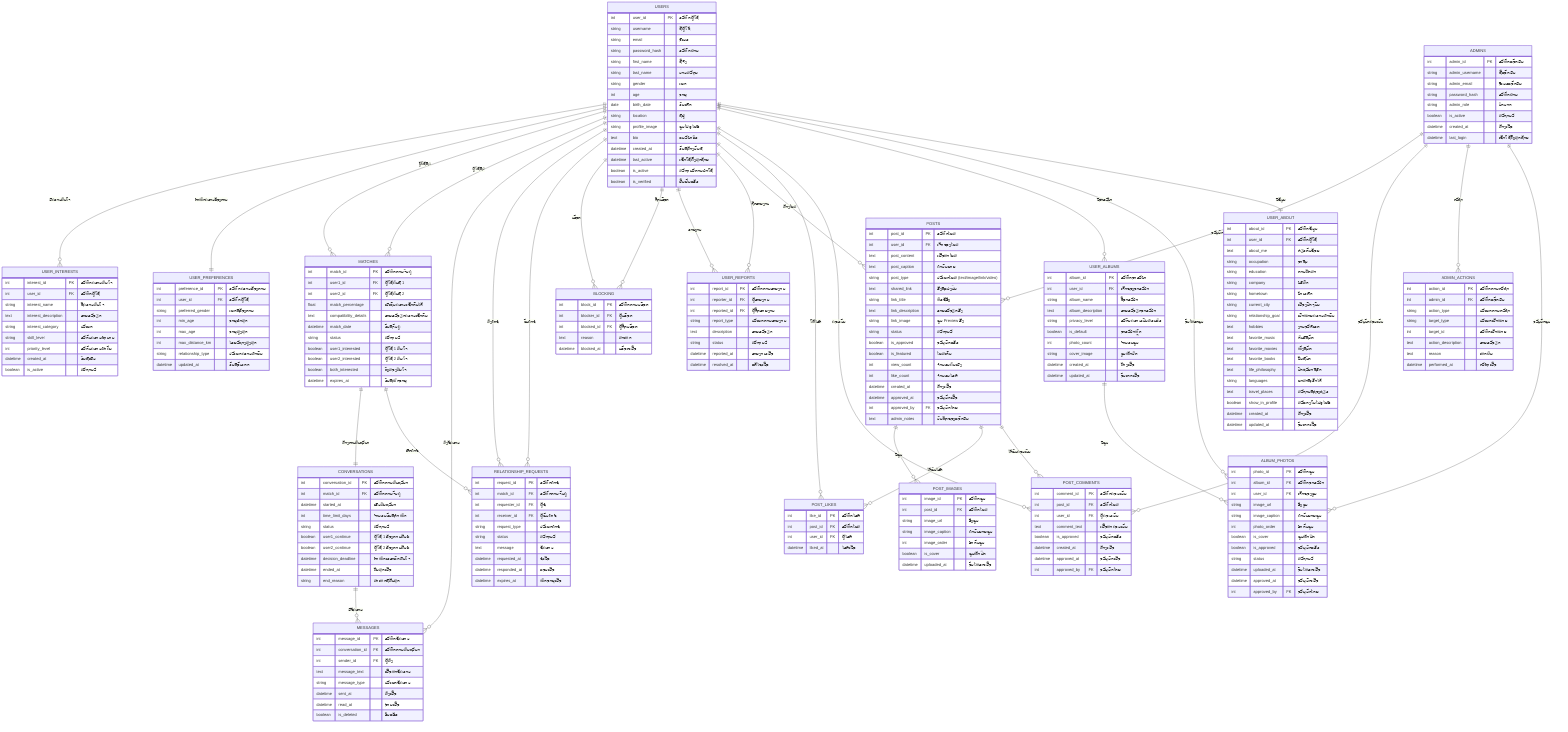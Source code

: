 erDiagram
    %% ລະບົບຫາຄູ່ຮັກ - LOVE MATCHING SYSTEM
    
    USERS {
        int user_id PK "ລະຫັດຜູ້ໃຊ້"
        string username "ຊື່ຜູ້ໃຊ້"
        string email "ອີເມວ"
        string password_hash "ລະຫັດຜ່ານ"
        string first_name "ຊື່ຈິງ"
        string last_name "ນາມສະກຸນ"
        string gender "ເພດ"
        int age "ອາຍຸ"
        date birth_date "ວັນເກີດ"
        string location "ທີ່ຢູ່"
        string profile_image "ຮູບໂປຣໄຟລ໌"
        text bio "ແນະນຳຕົວ"
        datetime created_at "ວັນທີ່ສ້າງບັນຊີ"
        datetime last_active "ເຂົ້າໃຊ້ຄັ້ງສຸດທ້າຍ"
        boolean is_active "ສະຖານະການນຳໃຊ້"
        boolean is_verified "ຢືນຢັນແລ້ວ"
    }
    
    USER_INTERESTS {
        int interest_id PK "ລະຫັດຄວາມສົນໃຈ"
        int user_id FK "ລະຫັດຜູ້ໃຊ້"
        string interest_name "ຊື່ຄວາມສົນໃຈ"
        text interest_description "ລາຍລະອຽດ"
        string interest_category "ປະເພດ"
        string skill_level "ລະດັບຄວາມຊຳນານ"
        int priority_level "ລະດັບຄວາມສຳຄັນ"
        datetime created_at "ວັນທີ່ເພີ່ມ"
        boolean is_active "ສະຖານະ"
    }
    
    USER_PREFERENCES {
        int preference_id PK "ລະຫັດຄວາມຕ້ອງການ"
        int user_id FK "ລະຫັດຜູ້ໃຊ້"
        string preferred_gender "ເພດທີ່ຕ້ອງການ"
        int min_age "ອາຍຸຕ່ຳສຸດ"
        int max_age "ອາຍຸສູງສຸດ"
        int max_distance_km "ໄລຍະທາງສູງສຸດ"
        string relationship_type "ປະເພດຄວາມສຳພັນ"
        datetime updated_at "ວັນທີ່ອັບເດດ"
    }
    
    MATCHES {
        int match_id PK "ລະຫັດການຈັບຄູ່"
        int user1_id FK "ຜູ້ໃຊ້ຄົນທີ່ 1"
        int user2_id FK "ຜູ້ໃຊ້ຄົນທີ່ 2"
        float match_percentage "ເປີເຊັນຄວາມເຂົ້າກັນໄດ້"
        text compatibility_details "ລາຍລະອຽດຄວາມເຂົ້າກັນ"
        datetime match_date "ວັນທີ່ຈັບຄູ່"
        string status "ສະຖານະ"
        boolean user1_interested "ຜູ້ໃຊ້ 1 ສົນໃຈ"
        boolean user2_interested "ຜູ້ໃຊ້ 2 ສົນໃຈ"
        boolean both_interested "ທັງສອງສົນໃຈ"
        datetime expires_at "ວັນທີ່ໝົດອາຍຸ"
    }
    
    CONVERSATIONS {
        int conversation_id PK "ລະຫັດການສົນທະນາ"
        int match_id FK "ລະຫັດການຈັບຄູ່"
        datetime started_at "ເລີ່ມສົນທະນາ"
        int time_limit_days "ຈຳນວນວັນທີ່ກຳໜົດ"
        string status "ສະຖານະ"
        boolean user1_continue "ຜູ້ໃຊ້ 1 ຕ້ອງການສືບຕໍ່"
        boolean user2_continue "ຜູ້ໃຊ້ 2 ຕ້ອງການສືບຕໍ່"
        datetime decision_deadline "ກຳໜົດເວລາຕັດສິນໃຈ"
        datetime ended_at "ສິ້ນສຸດເມື່ອ"
        string end_reason "ສາເຫດທີ່ສິ້ນສຸດ"
    }
    
    MESSAGES {
        int message_id PK "ລະຫັດຂໍ້ຄວາມ"
        int conversation_id FK "ລະຫັດການສົນທະນາ"
        int sender_id FK "ຜູ້ສົ່ງ"
        text message_text "ເນື້ອຫາຂໍ້ຄວາມ"
        string message_type "ປະເພດຂໍ້ຄວາມ"
        datetime sent_at "ສົ່ງເມື່ອ"
        datetime read_at "ອ່ານເມື່ອ"
        boolean is_deleted "ລຶບແລ້ວ"
    }
    
    RELATIONSHIP_REQUESTS {
        int request_id PK "ລະຫັດຄຳຂໍ"
        int match_id FK "ລະຫັດການຈັບຄູ່"
        int requester_id FK "ຜູ້ຂໍ"
        int receiver_id FK "ຜູ້ຮັບຄຳຂໍ"
        string request_type "ປະເພດຄຳຂໍ"
        string status "ສະຖານະ"
        text message "ຂໍ້ຄວາມ"
        datetime requested_at "ຂໍເມື່ອ"
        datetime responded_at "ຕອບເມື່ອ"
        datetime expires_at "ໝົດອາຍຸເມື່ອ"
    }
    
    BLOCKING {
        int block_id PK "ລະຫັດການບລັອກ"
        int blocker_id FK "ຜູ້ບລັອກ"
        int blocked_id FK "ຜູ້ຖືກບລັອກ"
        text reason "ສາເຫດ"
        datetime blocked_at "ບລັອກເມື່ອ"
    }
    
    USER_REPORTS {
        int report_id PK "ລະຫັດການລາຍງານ"
        int reporter_id FK "ຜູ້ລາຍງານ"
        int reported_id FK "ຜູ້ຖືກລາຍງານ"
        string report_type "ປະເພດການລາຍງານ"
        text description "ລາຍລະອຽດ"
        string status "ສະຖານະ"
        datetime reported_at "ລາຍງານເມື່ອ"
        datetime resolved_at "ແກ້ໄຂເມື່ອ"
    }
    
    POSTS {
        int post_id PK "ລະຫັດໂພສ"
        int user_id FK "ເຈົ້າຂອງໂພສ"
        text post_content "ເນື້ອຫາໂພສ"
        text post_caption "ຄຳບັນຍາຍ"
        string post_type "ປະເພດໂພສ (text/image/link/video)"
        text shared_link "ລິ້ງທີ່ແບ່ງປັນ"
        string link_title "ຫົວຂໍ້ລິ້ງ"
        text link_description "ລາຍລະອຽດລິ້ງ"
        string link_image "ຮູບ Preview ລິ້ງ"
        string status "ສະຖານະ"
        boolean is_approved "ອະນຸມັດແລ້ວ"
        boolean is_featured "ໂພສເດັ່ນ"
        int view_count "ຈຳນວນຄົນເບິ່ງ"
        int like_count "ຈຳນວນໄລກ໌"
        datetime created_at "ສ້າງເມື່ອ"
        datetime approved_at "ອະນຸມັດເມື່ອ"
        int approved_by FK "ອະນຸມັດໂດຍ"
        text admin_notes "ບັນທຶກຂອງແອັດມິນ"
    }
    
    POST_IMAGES {
        int image_id PK "ລະຫັດຮູບ"
        int post_id FK "ລະຫັດໂພສ"
        string image_url "ລິ້ງຮູບ"
        string image_caption "ຄຳບັນຍາຍຮູບ"
        int image_order "ລຳດັບຮູບ"
        boolean is_cover "ຮູບໜ້າປົກ"
        datetime uploaded_at "ອັບໂຫລດເມື່ອ"
    }
    
    POST_LIKES {
        int like_id PK "ລະຫັດໄລກ໌"
        int post_id FK "ລະຫັດໂພສ"
        int user_id FK "ຜູ້ໄລກ໌"
        datetime liked_at "ໄລກ໌ເມື່ອ"
    }
    
    POST_COMMENTS {
        int comment_id PK "ລະຫັດຄອມເມັນ"
        int post_id FK "ລະຫັດໂພສ"
        int user_id FK "ຜູ້ຄອມເມັນ"
        text comment_text "ເນື້ອຫາຄອມເມັນ"
        boolean is_approved "ອະນຸມັດແລ້ວ"
        datetime created_at "ສ້າງເມື່ອ"
        datetime approved_at "ອະນຸມັດເມື່ອ"
        int approved_by FK "ອະນຸມັດໂດຍ"
    }
    
    ADMINS {
        int admin_id PK "ລະຫັດແອັດມິນ"
        string admin_username "ຊື່ແອັດມິນ"
        string admin_email "ອີເມວແອັດມິນ"
        string password_hash "ລະຫັດຜ່ານ"
        string admin_role "ບົດບາດ"
        boolean is_active "ສະຖານະ"
        datetime created_at "ສ້າງເມື່ອ"
        datetime last_login "ເຂົ້າໃຊ້ຄັ້ງສຸດທ້າຍ"
    }
    
    ADMIN_ACTIONS {
        int action_id PK "ລະຫັດການກະທຳ"
        int admin_id FK "ລະຫັດແອັດມິນ"
        string action_type "ປະເພດການກະທຳ"
        string target_type "ປະເພດເປົ້າໝາຍ"
        int target_id "ລະຫັດເປົ້າໝາຍ"
        text action_description "ລາຍລະອຽດ"
        text reason "ເຫດຜົນ"
        datetime performed_at "ກະທຳເມື່ອ"
    }
    
    USER_ALBUMS {
        int album_id PK "ລະຫັດອາລະບຳ"
        int user_id FK "ເຈົ້າຂອງອາລະບຳ"
        string album_name "ຊື່ອາລະບຳ"
        text album_description "ລາຍລະອຽດອາລະບຳ"
        string privacy_level "ລະດັບຄວາມເປັນສ່ວນຕົວ"
        boolean is_default "ອາລະບຳຫຼັກ"
        int photo_count "ຈຳນວນຮູບ"
        string cover_image "ຮູບໜ້າປົກ"
        datetime created_at "ສ້າງເມື່ອ"
        datetime updated_at "ອັບເດດເມື່ອ"
    }
    
    ALBUM_PHOTOS {
        int photo_id PK "ລະຫັດຮູບ"
        int album_id FK "ລະຫັດອາລະບຳ"
        int user_id FK "ເຈົ້າຂອງຮູບ"
        string image_url "ລິ້ງຮູບ"
        string image_caption "ຄຳບັນຍາຍຮູບ"
        int photo_order "ລຳດັບຮູບ"
        boolean is_cover "ຮູບໜ້າປົກ"
        boolean is_approved "ອະນຸມັດແລ້ວ"
        string status "ສະຖານະ"
        datetime uploaded_at "ອັບໂຫລດເມື່ອ"
        datetime approved_at "ອະນຸມັດເມື່ອ"
        int approved_by FK "ອະນຸມັດໂດຍ"
    }
    
    USER_ABOUT {
        int about_id PK "ລະຫັດຂໍ້ມູນ"
        int user_id FK "ລະຫັດຜູ້ໃຊ້"
        text about_me "ກ່ຽວກັບຂ້ອຍ"
        string occupation "ອາຊີບ"
        string education "ການສຶກສາ"
        string company "ບໍລິສັດ"
        string hometown "ບ້ານເກີດ"
        string current_city "ເມືອງປັດຈຸບັນ"
        string relationship_goal "ເປົ້າໝາຍຄວາມສຳພັນ"
        text hobbies "ງານອະດິເລກ"
        text favorite_music "ດົນຕີທີ່ມັກ"
        text favorite_movies "ໜັງທີ່ມັກ"
        text favorite_books "ປຶ້ມທີ່ມັກ"
        text life_philosophy "ປັດຊະຍາຊີວິດ"
        string languages "ພາສາທີ່ເວົ້າໄດ້"
        text travel_places "ສະຖານທີ່ທ່ອງທ່ຽວ"
        boolean show_in_profile "ສະແດງໃນໂປຣໄຟລ໌"
        datetime created_at "ສ້າງເມື່ອ"
        datetime updated_at "ອັບເດດເມື່ອ"
    }
    
    %% ຄວາມສຳພັນລະຫວ່າງຕາຕະລາງ
    USERS ||--o{ USER_INTERESTS : "ມີຄວາມສົນໃຈ"
    USERS ||--|| USER_PREFERENCES : "ກຳໜົດຄວາມຕ້ອງການ"
    USERS ||--o{ MATCHES : "ຜູ້ໃຊ້ທີ່ 1"
    USERS ||--o{ MATCHES : "ຜູ້ໃຊ້ທີ່ 2"
    MATCHES ||--|| CONVERSATIONS : "ສ້າງການສົນທະນາ"
    CONVERSATIONS ||--o{ MESSAGES : "ມີຂໍ້ຄວາມ"
    USERS ||--o{ MESSAGES : "ສົ່ງຂໍ້ຄວາມ"
    MATCHES ||--o{ RELATIONSHIP_REQUESTS : "ເກີດຄຳຂໍ"
    USERS ||--o{ RELATIONSHIP_REQUESTS : "ສົ່ງຄຳຂໍ"
    USERS ||--o{ RELATIONSHIP_REQUESTS : "ຮັບຄຳຂໍ"
    USERS ||--o{ BLOCKING : "ບລັອກ"
    USERS ||--o{ BLOCKING : "ຖືກບລັອກ"
    USERS ||--o{ USER_REPORTS : "ລາຍງານ"
    USERS ||--o{ USER_REPORTS : "ຖືກລາຍງານ"
    USERS ||--o{ POSTS : "ສ້າງໂພສ"
    POSTS ||--o{ POST_IMAGES : "ມີຮູບ"
    USERS ||--o{ POST_LIKES : "ໃຫ້ໄລກ໌"
    POSTS ||--o{ POST_LIKES : "ໄດ້ຮັບໄລກ໌"
    USERS ||--o{ POST_COMMENTS : "ຄອມເມັນ"
    POSTS ||--o{ POST_COMMENTS : "ໄດ້ຮັບຄອມເມັນ"
    ADMINS ||--o{ POSTS : "ອະນຸມັດໂພສ"
    ADMINS ||--o{ POST_COMMENTS : "ອະນຸມັດຄອມເມັນ"
    ADMINS ||--o{ ADMIN_ACTIONS : "ກະທຳ"
    USERS ||--o{ USER_ALBUMS : "ມີອາລະບຳ"
    USER_ALBUMS ||--o{ ALBUM_PHOTOS : "ມີຮູບ"
    USERS ||--o{ ALBUM_PHOTOS : "ອັບໂຫລດຮູບ"
    ADMINS ||--o{ ALBUM_PHOTOS : "ອະນຸມັດຮູບ"
    USERS ||--|| USER_ABOUT : "ມີຂໍ້ມູນ"